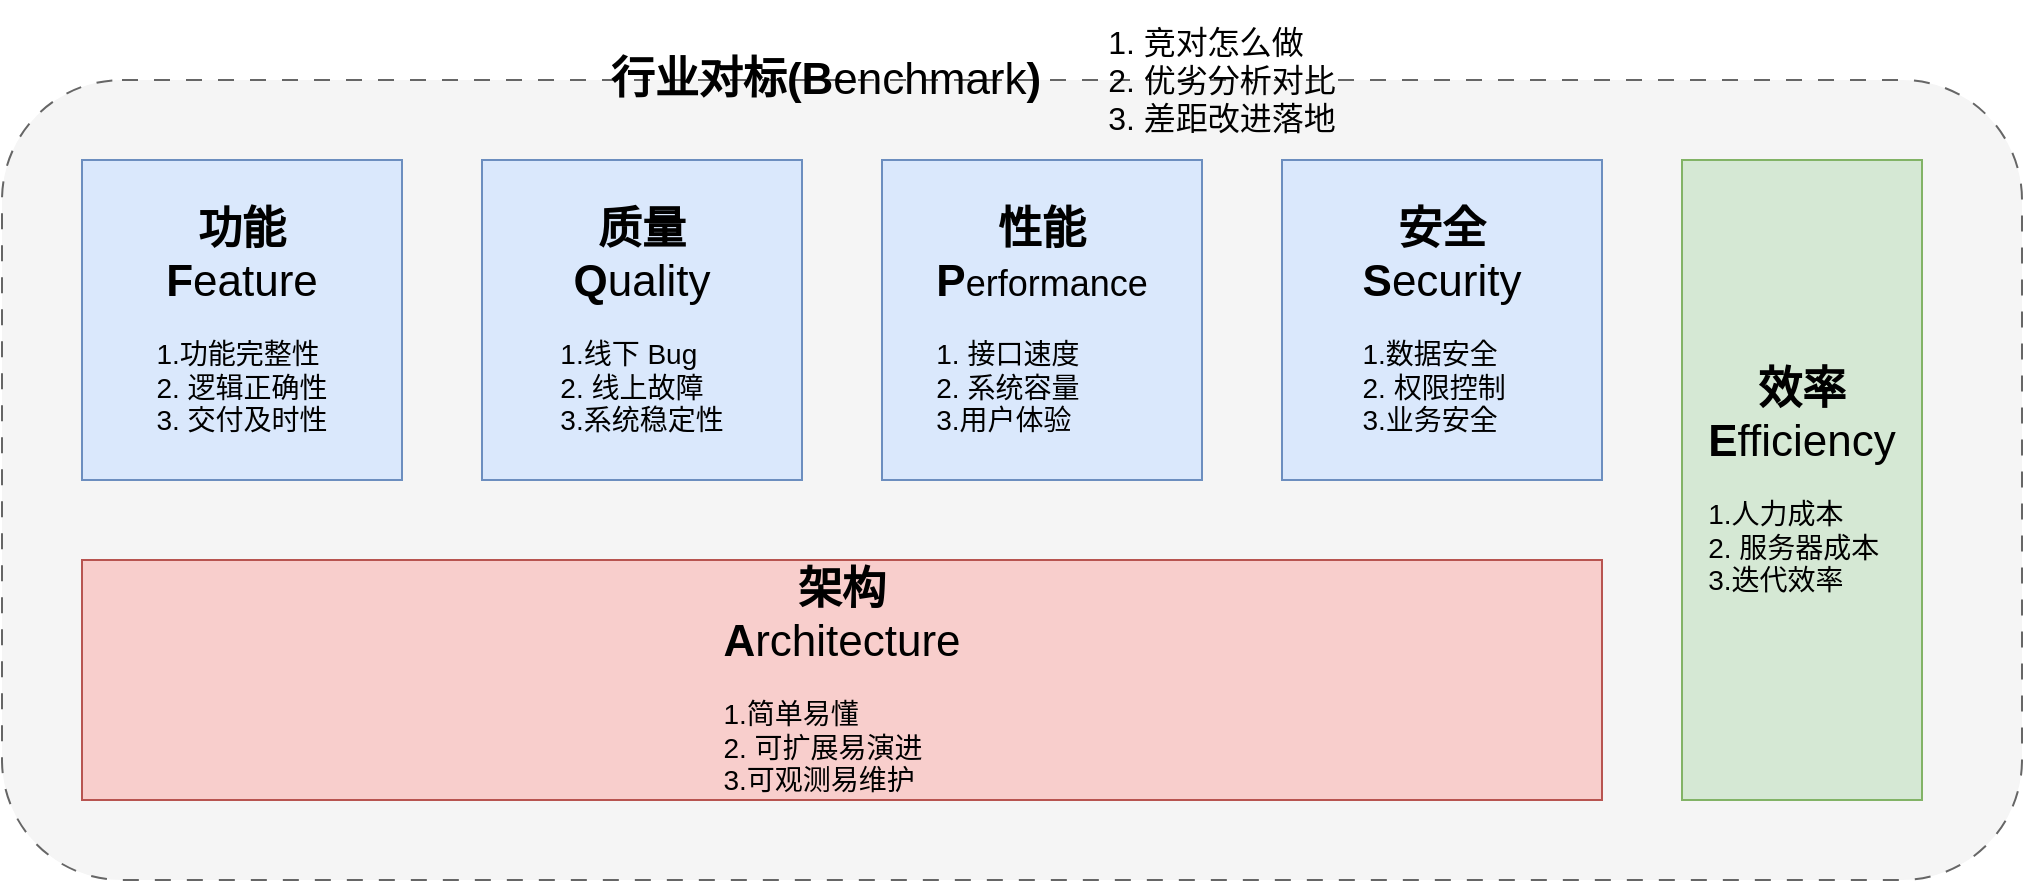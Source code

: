 <mxfile version="21.6.2" type="github">
  <diagram name="第 1 页" id="P3Wh1JFPypXvYExJ6E7p">
    <mxGraphModel dx="1434" dy="828" grid="1" gridSize="10" guides="1" tooltips="1" connect="1" arrows="1" fold="1" page="1" pageScale="1" pageWidth="827" pageHeight="1169" math="0" shadow="0">
      <root>
        <mxCell id="0" />
        <mxCell id="1" parent="0" />
        <mxCell id="bauWL3_r8_5GMGgz_0n7-9" value="" style="rounded=1;whiteSpace=wrap;html=1;dashed=1;dashPattern=8 8;fillColor=#f5f5f5;fontColor=#333333;strokeColor=#666666;" vertex="1" parent="1">
          <mxGeometry x="160" y="280" width="1010" height="400" as="geometry" />
        </mxCell>
        <mxCell id="bauWL3_r8_5GMGgz_0n7-2" value="&lt;b style=&quot;font-size: 22px;&quot;&gt;功能&lt;br&gt;F&lt;/b&gt;&lt;span style=&quot;font-size: 22px;&quot;&gt;eature&lt;br&gt;&lt;/span&gt;&lt;br&gt;&lt;div style=&quot;text-align: justify; font-size: 14px;&quot;&gt;&lt;font style=&quot;font-size: 14px;&quot;&gt;&lt;span style=&quot;background-color: initial;&quot;&gt;1.&lt;/span&gt;&lt;span style=&quot;background-color: initial;&quot;&gt;功能完整性&lt;/span&gt;&lt;/font&gt;&lt;/div&gt;&lt;div style=&quot;text-align: justify; font-size: 14px;&quot;&gt;&lt;span style=&quot;background-color: initial;&quot;&gt;&lt;font style=&quot;font-size: 14px;&quot;&gt;2. 逻辑正确性&lt;/font&gt;&lt;/span&gt;&lt;/div&gt;&lt;div style=&quot;text-align: justify; font-size: 14px;&quot;&gt;&lt;span style=&quot;background-color: initial;&quot;&gt;&lt;font style=&quot;font-size: 14px;&quot;&gt;3. 交付及时性&lt;/font&gt;&lt;/span&gt;&lt;/div&gt;" style="rounded=0;whiteSpace=wrap;html=1;fillColor=#dae8fc;strokeColor=#6c8ebf;" vertex="1" parent="1">
          <mxGeometry x="200" y="320" width="160" height="160" as="geometry" />
        </mxCell>
        <mxCell id="bauWL3_r8_5GMGgz_0n7-3" value="&lt;b style=&quot;border-color: var(--border-color); font-size: 22px;&quot;&gt;质量&lt;br style=&quot;border-color: var(--border-color);&quot;&gt;&lt;/b&gt;&lt;span style=&quot;font-size: 22px;&quot;&gt;&lt;b&gt;Q&lt;/b&gt;uality&lt;/span&gt;&lt;br style=&quot;border-color: var(--border-color);&quot;&gt;&lt;br style=&quot;border-color: var(--border-color);&quot;&gt;&lt;div style=&quot;text-align: justify; border-color: var(--border-color); font-size: 14px;&quot;&gt;&lt;font style=&quot;border-color: var(--border-color);&quot;&gt;&lt;span style=&quot;border-color: var(--border-color); background-color: initial;&quot;&gt;1.线下 Bug&lt;/span&gt;&lt;/font&gt;&lt;/div&gt;&lt;div style=&quot;text-align: justify; border-color: var(--border-color); font-size: 14px;&quot;&gt;&lt;span style=&quot;border-color: var(--border-color); background-color: initial;&quot;&gt;2. 线上故障&lt;/span&gt;&lt;/div&gt;&lt;div style=&quot;text-align: justify; border-color: var(--border-color); font-size: 14px;&quot;&gt;&lt;span style=&quot;border-color: var(--border-color); background-color: initial;&quot;&gt;3.系统稳定性&lt;/span&gt;&lt;/div&gt;" style="rounded=0;whiteSpace=wrap;html=1;fillColor=#dae8fc;strokeColor=#6c8ebf;" vertex="1" parent="1">
          <mxGeometry x="400" y="320" width="160" height="160" as="geometry" />
        </mxCell>
        <mxCell id="bauWL3_r8_5GMGgz_0n7-4" value="&lt;b style=&quot;border-color: var(--border-color); font-size: 22px;&quot;&gt;性能&lt;br style=&quot;border-color: var(--border-color);&quot;&gt;&lt;/b&gt;&lt;font style=&quot;&quot;&gt;&lt;b style=&quot;font-size: 22px;&quot;&gt;P&lt;/b&gt;&lt;font style=&quot;font-size: 18px;&quot;&gt;erformance&lt;/font&gt;&lt;/font&gt;&lt;br style=&quot;border-color: var(--border-color);&quot;&gt;&lt;br style=&quot;border-color: var(--border-color);&quot;&gt;&lt;div style=&quot;text-align: justify; border-color: var(--border-color); font-size: 14px;&quot;&gt;&lt;font style=&quot;border-color: var(--border-color);&quot;&gt;1. 接口速度&lt;/font&gt;&lt;/div&gt;&lt;div style=&quot;text-align: justify; border-color: var(--border-color); font-size: 14px;&quot;&gt;&lt;span style=&quot;border-color: var(--border-color); background-color: initial;&quot;&gt;2. 系统容量&lt;/span&gt;&lt;/div&gt;&lt;div style=&quot;text-align: justify; border-color: var(--border-color); font-size: 14px;&quot;&gt;&lt;span style=&quot;border-color: var(--border-color); background-color: initial;&quot;&gt;3.用户体验&lt;/span&gt;&lt;/div&gt;" style="rounded=0;whiteSpace=wrap;html=1;fillColor=#dae8fc;strokeColor=#6c8ebf;" vertex="1" parent="1">
          <mxGeometry x="600" y="320" width="160" height="160" as="geometry" />
        </mxCell>
        <mxCell id="bauWL3_r8_5GMGgz_0n7-5" value="&lt;b style=&quot;border-color: var(--border-color); font-size: 22px;&quot;&gt;安全&lt;br style=&quot;border-color: var(--border-color);&quot;&gt;&lt;/b&gt;&lt;font style=&quot;font-size: 22px;&quot;&gt;&lt;b&gt;S&lt;/b&gt;ecurity&lt;/font&gt;&lt;br style=&quot;border-color: var(--border-color);&quot;&gt;&lt;br style=&quot;border-color: var(--border-color);&quot;&gt;&lt;div style=&quot;text-align: justify; border-color: var(--border-color); font-size: 14px;&quot;&gt;&lt;font style=&quot;border-color: var(--border-color);&quot;&gt;1.数据安全&lt;/font&gt;&lt;/div&gt;&lt;div style=&quot;text-align: justify; border-color: var(--border-color); font-size: 14px;&quot;&gt;&lt;span style=&quot;border-color: var(--border-color); background-color: initial;&quot;&gt;2. 权限控制&lt;/span&gt;&lt;/div&gt;&lt;div style=&quot;text-align: justify; border-color: var(--border-color); font-size: 14px;&quot;&gt;&lt;span style=&quot;border-color: var(--border-color); background-color: initial;&quot;&gt;3.业务安全&lt;/span&gt;&lt;/div&gt;" style="rounded=0;whiteSpace=wrap;html=1;fillColor=#dae8fc;strokeColor=#6c8ebf;" vertex="1" parent="1">
          <mxGeometry x="800" y="320" width="160" height="160" as="geometry" />
        </mxCell>
        <mxCell id="bauWL3_r8_5GMGgz_0n7-6" value="&lt;b style=&quot;border-color: var(--border-color); font-size: 22px;&quot;&gt;架构&lt;br style=&quot;border-color: var(--border-color);&quot;&gt;&lt;/b&gt;&lt;font style=&quot;font-size: 22px;&quot;&gt;&lt;b&gt;A&lt;/b&gt;rchitecture&lt;/font&gt;&lt;br style=&quot;border-color: var(--border-color);&quot;&gt;&lt;br style=&quot;border-color: var(--border-color);&quot;&gt;&lt;div style=&quot;text-align: justify; border-color: var(--border-color); font-size: 14px;&quot;&gt;&lt;font style=&quot;border-color: var(--border-color);&quot;&gt;1.简单易懂&lt;/font&gt;&lt;/div&gt;&lt;div style=&quot;text-align: justify; border-color: var(--border-color); font-size: 14px;&quot;&gt;2. 可扩展易演进&lt;/div&gt;&lt;div style=&quot;text-align: justify; border-color: var(--border-color); font-size: 14px;&quot;&gt;&lt;span style=&quot;border-color: var(--border-color); background-color: initial;&quot;&gt;3.可观测易维护&lt;/span&gt;&lt;/div&gt;" style="rounded=0;whiteSpace=wrap;html=1;fillColor=#f8cecc;strokeColor=#b85450;" vertex="1" parent="1">
          <mxGeometry x="200" y="520" width="760" height="120" as="geometry" />
        </mxCell>
        <mxCell id="bauWL3_r8_5GMGgz_0n7-7" value="&lt;b style=&quot;border-color: var(--border-color); font-size: 22px;&quot;&gt;效率&lt;br style=&quot;border-color: var(--border-color);&quot;&gt;&lt;/b&gt;&lt;span style=&quot;font-size: 22px;&quot;&gt;&lt;b&gt;E&lt;/b&gt;fficiency&lt;/span&gt;&lt;br style=&quot;border-color: var(--border-color);&quot;&gt;&lt;br style=&quot;border-color: var(--border-color);&quot;&gt;&lt;div style=&quot;text-align: justify; border-color: var(--border-color); font-size: 14px;&quot;&gt;&lt;font style=&quot;border-color: var(--border-color);&quot;&gt;1.人力成本&lt;/font&gt;&lt;/div&gt;&lt;div style=&quot;text-align: justify; border-color: var(--border-color); font-size: 14px;&quot;&gt;2. 服务器成本&lt;/div&gt;&lt;div style=&quot;text-align: justify; border-color: var(--border-color); font-size: 14px;&quot;&gt;&lt;span style=&quot;border-color: var(--border-color); background-color: initial;&quot;&gt;3.迭代效率&lt;/span&gt;&lt;/div&gt;" style="rounded=0;whiteSpace=wrap;html=1;fillColor=#d5e8d4;strokeColor=#82b366;" vertex="1" parent="1">
          <mxGeometry x="1000" y="320" width="120" height="320" as="geometry" />
        </mxCell>
        <mxCell id="bauWL3_r8_5GMGgz_0n7-10" value="&lt;font style=&quot;font-size: 22px;&quot;&gt;&lt;b style=&quot;border-color: var(--border-color);&quot;&gt;行业对标&lt;/b&gt;&lt;b&gt;(&lt;/b&gt;&lt;b style=&quot;border-color: var(--border-color);&quot;&gt;B&lt;/b&gt;&lt;span style=&quot;border-color: var(--border-color);&quot;&gt;enchmark&lt;/span&gt;&lt;b&gt;)&lt;/b&gt;&lt;/font&gt;" style="text;html=1;strokeColor=none;fillColor=none;align=center;verticalAlign=middle;whiteSpace=wrap;rounded=0;" vertex="1" parent="1">
          <mxGeometry x="414" y="260" width="316" height="40" as="geometry" />
        </mxCell>
        <mxCell id="bauWL3_r8_5GMGgz_0n7-11" value="&lt;div style=&quot;text-align: left; font-size: 16px;&quot;&gt;&lt;span style=&quot;background-color: initial;&quot;&gt;&lt;font style=&quot;font-size: 16px;&quot;&gt;1. 竞对怎么做&lt;/font&gt;&lt;/span&gt;&lt;/div&gt;&lt;div style=&quot;text-align: left; font-size: 16px;&quot;&gt;&lt;span style=&quot;background-color: initial;&quot;&gt;&lt;font style=&quot;font-size: 16px;&quot;&gt;2. 优劣分析对比&lt;/font&gt;&lt;/span&gt;&lt;/div&gt;&lt;div style=&quot;text-align: left; font-size: 16px;&quot;&gt;&lt;span style=&quot;background-color: initial;&quot;&gt;&lt;font style=&quot;font-size: 16px;&quot;&gt;3. 差距改进落地&lt;/font&gt;&lt;/span&gt;&lt;/div&gt;" style="text;html=1;strokeColor=none;fillColor=none;align=center;verticalAlign=middle;whiteSpace=wrap;rounded=0;" vertex="1" parent="1">
          <mxGeometry x="680" y="240" width="180" height="80" as="geometry" />
        </mxCell>
      </root>
    </mxGraphModel>
  </diagram>
</mxfile>
